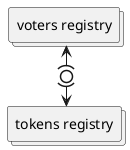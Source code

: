 @startuml
collections "voters registry" as voters_registry
collections "tokens registry" as token_registry
voters_registry <-(0)-> token_registry
@enduml
